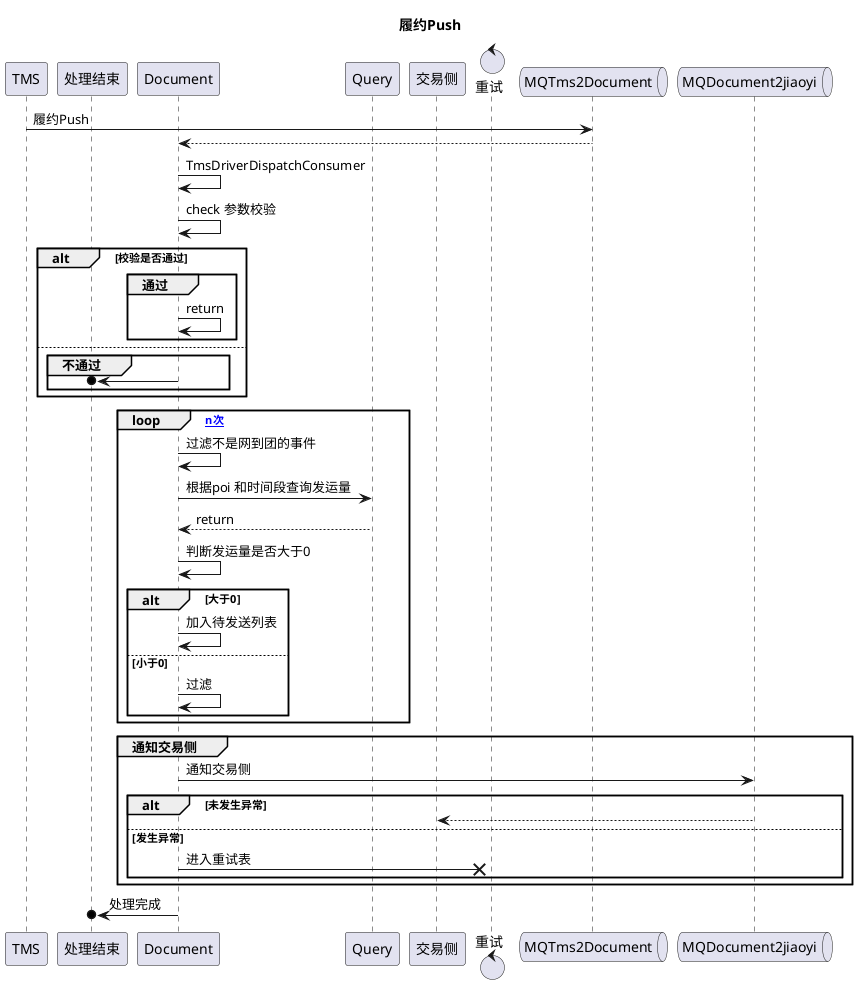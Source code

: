@startuml
title 履约Push

participant TMS as TMS
participant 处理结束 as 处理结束
participant Document as Document
participant Query as Query
participant 交易侧 as 交易侧
control 重试 as 重试
queue MQTms2Document as MQTms2Document
queue MQDocument2jiaoyi as MQDocument2jiaoyi

       TMS -> MQTms2Document:履约Push
       MQTms2Document --> Document
       Document -> Document:TmsDriverDispatchConsumer
       Document -> Document :check 参数校验
       alt 校验是否通过
           group 通过
           Document -> Document: return
           end
       else
          group 不通过
          Document ->o  处理结束
          end
      end
      loop [n次]
        Document -> Document :过滤不是网到团的事件
        Document -> Query :根据poi 和时间段查询发运量
        Query --> Document:return
        Document -> Document : 判断发运量是否大于0
        alt 大于0
            Document -> Document:加入待发送列表
         else 小于0
            Document -> Document:过滤
         end
      end
     group 通知交易侧
         Document -> MQDocument2jiaoyi: 通知交易侧
         alt 未发生异常
         MQDocument2jiaoyi --> 交易侧
         else 发生异常
         Document ->x 重试:进入重试表
         end
         end
     Document ->o 处理结束: 处理完成

@enduml